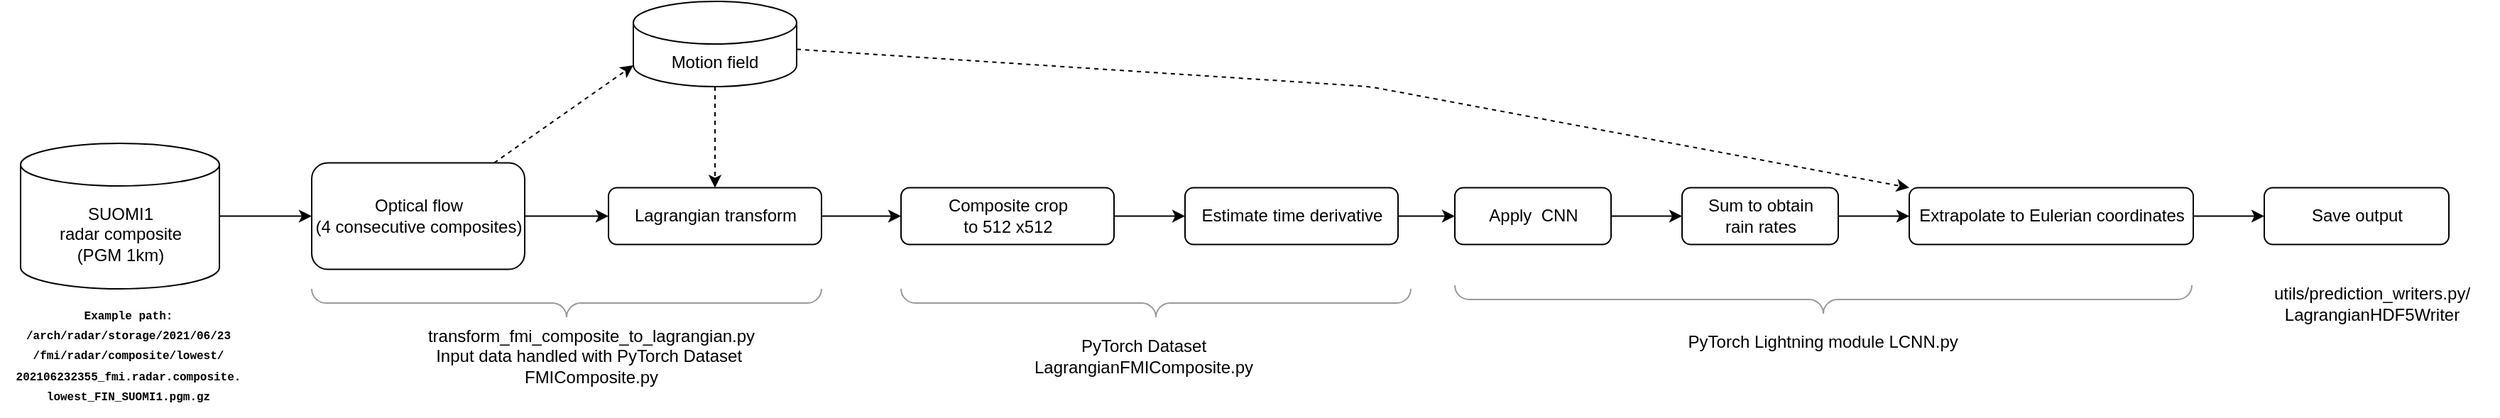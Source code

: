 <mxfile>
    <diagram id="yqq_r7M412qpyj8VEe-U" name="Page-1">
        <mxGraphModel dx="1278" dy="872" grid="1" gridSize="10" guides="1" tooltips="1" connect="1" arrows="1" fold="1" page="1" pageScale="1" pageWidth="1169" pageHeight="827" math="0" shadow="0">
            <root>
                <mxCell id="0"/>
                <mxCell id="1" parent="0"/>
                <mxCell id="67" value="" style="edgeStyle=none;html=1;endArrow=classic;endFill=1;startSize=6;endSize=6;" edge="1" parent="1" source="32" target="36">
                    <mxGeometry relative="1" as="geometry"/>
                </mxCell>
                <mxCell id="76" style="edgeStyle=none;rounded=1;html=1;entryX=0;entryY=1;entryDx=0;entryDy=-15;entryPerimeter=0;dashed=1;endArrow=classic;endFill=1;startSize=6;endSize=6;" edge="1" parent="1" source="32" target="61">
                    <mxGeometry relative="1" as="geometry"/>
                </mxCell>
                <mxCell id="32" value="&lt;div style=&quot;&quot;&gt;&lt;span style=&quot;background-color: initial; font-size: 12px;&quot;&gt;Optical flow &lt;br&gt;(4 consecutive composites)&lt;/span&gt;&lt;br&gt;&lt;/div&gt;" style="rounded=1;whiteSpace=wrap;html=1;fontSize=8;fontColor=#000000;align=center;" parent="1" vertex="1">
                    <mxGeometry x="309.5" y="133.75" width="150" height="75" as="geometry"/>
                </mxCell>
                <mxCell id="66" value="" style="edgeStyle=none;html=1;endArrow=classic;endFill=1;startSize=6;endSize=6;" edge="1" parent="1" source="34" target="32">
                    <mxGeometry relative="1" as="geometry"/>
                </mxCell>
                <mxCell id="34" value="SUOMI1&lt;br style=&quot;border-color: var(--border-color);&quot;&gt;radar composite&lt;br style=&quot;border-color: var(--border-color);&quot;&gt;(PGM 1km)&lt;br style=&quot;border-color: var(--border-color);&quot;&gt;" style="shape=cylinder3;whiteSpace=wrap;html=1;boundedLbl=1;backgroundOutline=1;size=15;fontSize=12;fontColor=#000000;" parent="1" vertex="1">
                    <mxGeometry x="104.5" y="120" width="140" height="102.5" as="geometry"/>
                </mxCell>
                <mxCell id="35" value="&lt;b style=&quot;border-color: var(--border-color); background-color: initial; font-family: Monaco, Menlo, Consolas, &amp;quot;Courier New&amp;quot;, monospace; font-size: 8px; font-variant-ligatures: none; text-align: left;&quot;&gt;&lt;span style=&quot;border-color: var(--border-color); background-color: rgba(232, 232, 232, 0.04);&quot;&gt;Example path:&lt;br&gt;/arch/radar/storage/2021/06/23&lt;br&gt;&lt;/span&gt;&lt;/b&gt;&lt;b style=&quot;border-color: var(--border-color); background-color: initial; font-family: Monaco, Menlo, Consolas, &amp;quot;Courier New&amp;quot;, monospace; font-size: 8px; font-variant-ligatures: none; text-align: left;&quot;&gt;/fmi/radar/composite/lowest/&lt;br&gt;&lt;/b&gt;&lt;b style=&quot;border-color: var(--border-color); background-color: initial; font-family: Monaco, Menlo, Consolas, &amp;quot;Courier New&amp;quot;, monospace; font-size: 8px; font-variant-ligatures: none; text-align: left;&quot;&gt;202106232355_fmi.radar.composite.&lt;br&gt;lowest_FIN_SUOMI1.pgm.gz&lt;/b&gt;" style="text;html=1;align=center;verticalAlign=middle;resizable=0;points=[];autosize=1;strokeColor=none;fillColor=none;fontSize=12;fontColor=#000000;" parent="1" vertex="1">
                    <mxGeometry x="90" y="222.5" width="180" height="90" as="geometry"/>
                </mxCell>
                <mxCell id="68" value="" style="edgeStyle=none;html=1;endArrow=classic;endFill=1;startSize=6;endSize=6;" edge="1" parent="1" source="36" target="39">
                    <mxGeometry relative="1" as="geometry"/>
                </mxCell>
                <mxCell id="36" value="&lt;div style=&quot;&quot;&gt;&lt;span style=&quot;background-color: initial; font-size: 12px;&quot;&gt;Lagrangian transform&lt;/span&gt;&lt;br&gt;&lt;/div&gt;" style="rounded=1;whiteSpace=wrap;html=1;fontSize=8;fontColor=#000000;align=center;" parent="1" vertex="1">
                    <mxGeometry x="518.5" y="151.25" width="150" height="40" as="geometry"/>
                </mxCell>
                <mxCell id="69" value="" style="edgeStyle=none;html=1;endArrow=classic;endFill=1;startSize=6;endSize=6;" edge="1" parent="1" source="39" target="41">
                    <mxGeometry relative="1" as="geometry"/>
                </mxCell>
                <mxCell id="39" value="&lt;div style=&quot;&quot;&gt;&lt;span style=&quot;font-size: 12px;&quot;&gt;Composite crop &lt;br&gt;to 512 x512&lt;/span&gt;&lt;/div&gt;" style="rounded=1;whiteSpace=wrap;html=1;fontSize=8;fontColor=#000000;align=center;" parent="1" vertex="1">
                    <mxGeometry x="724.5" y="151.25" width="150" height="40" as="geometry"/>
                </mxCell>
                <mxCell id="70" value="" style="edgeStyle=none;html=1;endArrow=classic;endFill=1;startSize=6;endSize=6;" edge="1" parent="1" source="41" target="42">
                    <mxGeometry relative="1" as="geometry"/>
                </mxCell>
                <mxCell id="41" value="&lt;div style=&quot;&quot;&gt;&lt;span style=&quot;font-size: 12px;&quot;&gt;Estimate time derivative&lt;/span&gt;&lt;/div&gt;" style="rounded=1;whiteSpace=wrap;html=1;fontSize=8;fontColor=#000000;align=center;" parent="1" vertex="1">
                    <mxGeometry x="924.5" y="151.25" width="150" height="40" as="geometry"/>
                </mxCell>
                <mxCell id="71" value="" style="edgeStyle=none;html=1;endArrow=classic;endFill=1;startSize=6;endSize=6;" edge="1" parent="1" source="42" target="46">
                    <mxGeometry relative="1" as="geometry"/>
                </mxCell>
                <mxCell id="42" value="&lt;div style=&quot;&quot;&gt;&lt;span style=&quot;font-size: 12px;&quot;&gt;Apply&amp;nbsp; CNN&lt;/span&gt;&lt;/div&gt;" style="rounded=1;whiteSpace=wrap;html=1;fontSize=8;fontColor=#000000;align=center;" parent="1" vertex="1">
                    <mxGeometry x="1114.5" y="151.25" width="110" height="40" as="geometry"/>
                </mxCell>
                <mxCell id="74" value="" style="edgeStyle=none;html=1;endArrow=classic;endFill=1;startSize=6;endSize=6;" edge="1" parent="1" source="45" target="49">
                    <mxGeometry relative="1" as="geometry"/>
                </mxCell>
                <mxCell id="45" value="&lt;div style=&quot;&quot;&gt;&lt;span style=&quot;font-size: 12px;&quot;&gt;Extrapolate to Eulerian coordinates&lt;/span&gt;&lt;/div&gt;" style="rounded=1;whiteSpace=wrap;html=1;fontSize=8;fontColor=#000000;align=center;" parent="1" vertex="1">
                    <mxGeometry x="1434.5" y="151.25" width="200" height="40" as="geometry"/>
                </mxCell>
                <mxCell id="73" value="" style="edgeStyle=none;html=1;endArrow=classic;endFill=1;startSize=6;endSize=6;" edge="1" parent="1" source="46" target="45">
                    <mxGeometry relative="1" as="geometry"/>
                </mxCell>
                <mxCell id="46" value="&lt;div style=&quot;&quot;&gt;&lt;span style=&quot;font-size: 12px;&quot;&gt;Sum to obtain &lt;br&gt;rain rates&lt;/span&gt;&lt;/div&gt;" style="rounded=1;whiteSpace=wrap;html=1;fontSize=8;fontColor=#000000;align=center;" parent="1" vertex="1">
                    <mxGeometry x="1274.5" y="151.25" width="110" height="40" as="geometry"/>
                </mxCell>
                <mxCell id="49" value="&lt;div style=&quot;&quot;&gt;&lt;span style=&quot;font-size: 12px;&quot;&gt;Save output&lt;/span&gt;&lt;/div&gt;" style="rounded=1;whiteSpace=wrap;html=1;fontSize=8;fontColor=#000000;align=center;" parent="1" vertex="1">
                    <mxGeometry x="1684.5" y="151.25" width="130" height="40" as="geometry"/>
                </mxCell>
                <mxCell id="52" value="" style="verticalLabelPosition=bottom;shadow=0;dashed=0;align=center;html=1;verticalAlign=top;strokeWidth=1;shape=mxgraph.mockup.markup.curlyBrace;strokeColor=#999999;fontSize=12;fontColor=#000000;rotation=-180;" parent="1" vertex="1">
                    <mxGeometry x="309.5" y="222.5" width="359" height="20" as="geometry"/>
                </mxCell>
                <mxCell id="54" value="transform_fmi_composite_to_lagrangian.py&lt;br&gt;Input data handled with PyTorch Dataset&amp;nbsp;&lt;br&gt;FMIComposite.py" style="text;html=1;align=center;verticalAlign=middle;resizable=0;points=[];autosize=1;strokeColor=none;fillColor=none;fontSize=12;fontColor=#000000;" parent="1" vertex="1">
                    <mxGeometry x="370.5" y="240" width="270" height="60" as="geometry"/>
                </mxCell>
                <mxCell id="55" value="" style="verticalLabelPosition=bottom;shadow=0;dashed=0;align=center;html=1;verticalAlign=top;strokeWidth=1;shape=mxgraph.mockup.markup.curlyBrace;strokeColor=#999999;fontSize=12;fontColor=#000000;rotation=-180;" parent="1" vertex="1">
                    <mxGeometry x="724.5" y="222.5" width="359" height="20" as="geometry"/>
                </mxCell>
                <mxCell id="56" value="PyTorch Dataset&lt;br&gt;LagrangianFMIComposite.py" style="text;html=1;align=center;verticalAlign=middle;resizable=0;points=[];autosize=1;strokeColor=none;fillColor=none;fontSize=12;fontColor=#000000;" parent="1" vertex="1">
                    <mxGeometry x="799.5" y="250" width="190" height="40" as="geometry"/>
                </mxCell>
                <mxCell id="57" value="" style="verticalLabelPosition=bottom;shadow=0;dashed=0;align=center;html=1;verticalAlign=top;strokeWidth=1;shape=mxgraph.mockup.markup.curlyBrace;strokeColor=#999999;fontSize=12;fontColor=#000000;rotation=-180;" parent="1" vertex="1">
                    <mxGeometry x="1114.5" y="220" width="519" height="20" as="geometry"/>
                </mxCell>
                <mxCell id="58" value="PyTorch Lightning module&amp;nbsp;LCNN.py&amp;nbsp;" style="text;html=1;align=center;verticalAlign=middle;resizable=0;points=[];autosize=1;strokeColor=none;fillColor=none;fontSize=12;fontColor=#000000;" parent="1" vertex="1">
                    <mxGeometry x="1259.5" y="245" width="230" height="30" as="geometry"/>
                </mxCell>
                <mxCell id="59" value="utils/prediction_writers.py/&lt;br&gt;LagrangianHDF5Writer" style="text;html=1;align=center;verticalAlign=middle;resizable=0;points=[];autosize=1;strokeColor=none;fillColor=none;fontSize=12;fontColor=#000000;" parent="1" vertex="1">
                    <mxGeometry x="1669.5" y="212.5" width="180" height="40" as="geometry"/>
                </mxCell>
                <mxCell id="65" value="" style="edgeStyle=none;html=1;dashed=1;" edge="1" parent="1" source="61" target="36">
                    <mxGeometry relative="1" as="geometry"/>
                </mxCell>
                <mxCell id="75" style="edgeStyle=none;html=1;entryX=0;entryY=0;entryDx=0;entryDy=0;endArrow=classic;endFill=1;startSize=6;endSize=6;rounded=1;dashed=1;" edge="1" parent="1" source="61" target="45">
                    <mxGeometry relative="1" as="geometry">
                        <Array as="points">
                            <mxPoint x="1054.5" y="80"/>
                        </Array>
                    </mxGeometry>
                </mxCell>
                <mxCell id="61" value="Motion field" style="shape=cylinder3;whiteSpace=wrap;html=1;boundedLbl=1;backgroundOutline=1;size=15;fontSize=12;fontColor=#000000;" parent="1" vertex="1">
                    <mxGeometry x="536" y="20" width="115" height="60" as="geometry"/>
                </mxCell>
            </root>
        </mxGraphModel>
    </diagram>
</mxfile>
